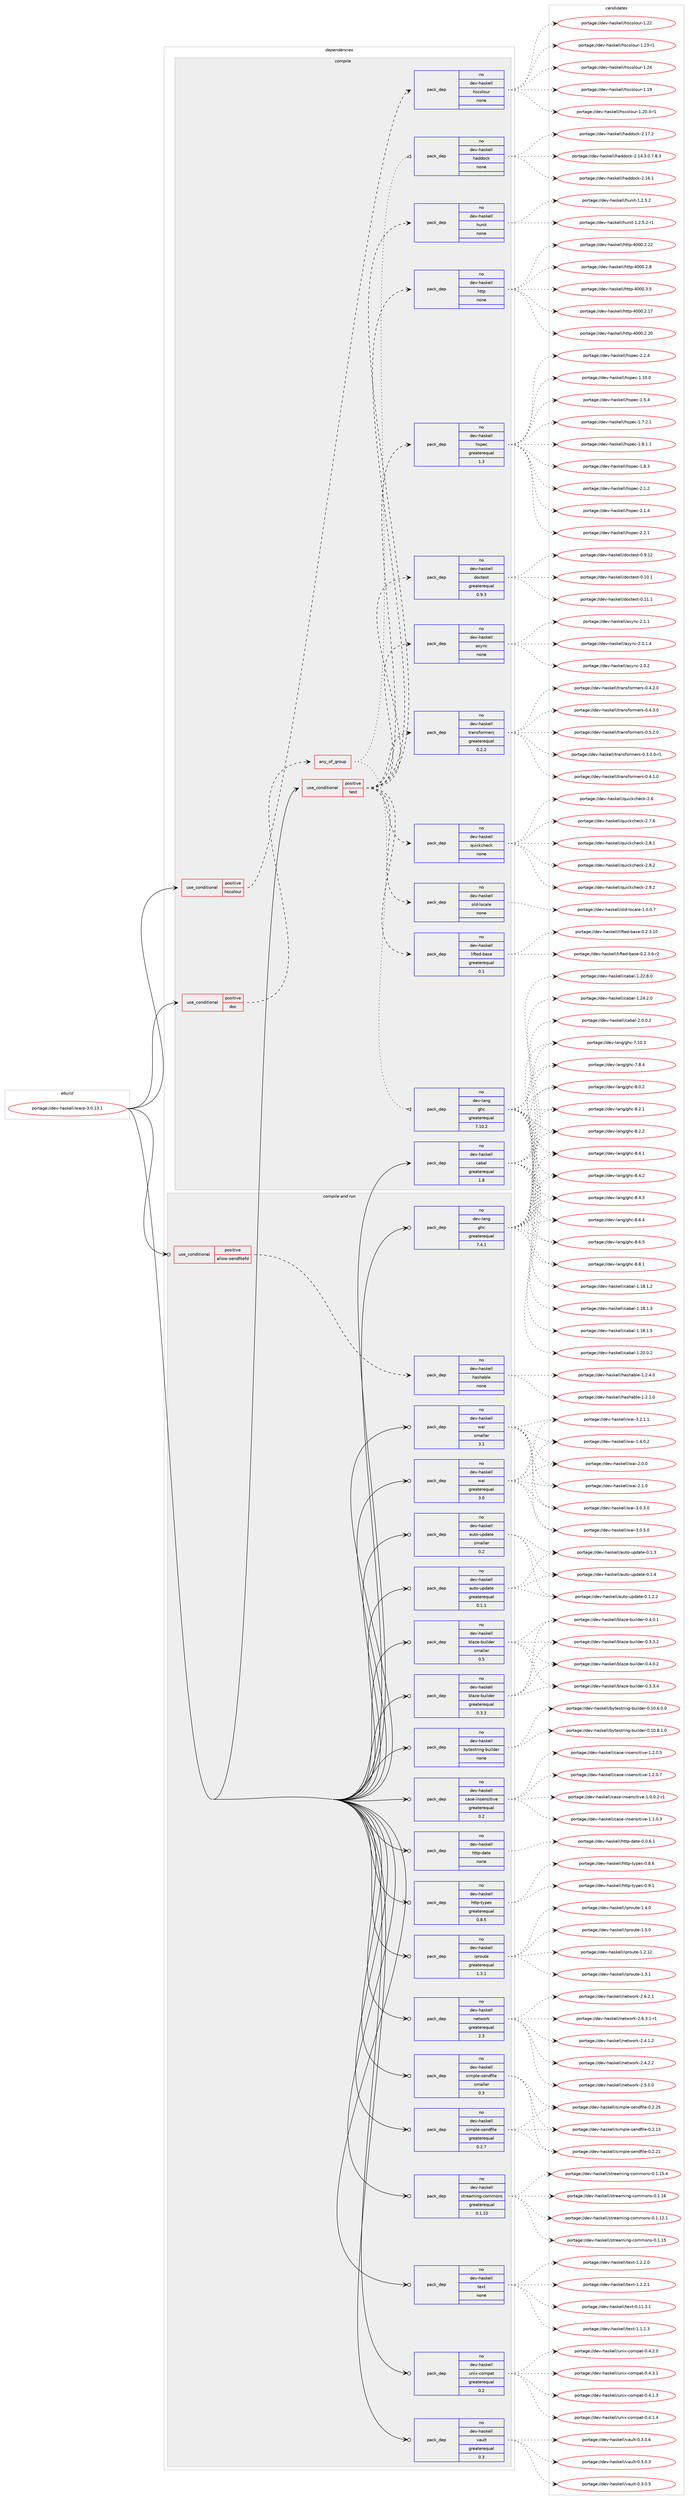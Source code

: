 digraph prolog {

# *************
# Graph options
# *************

newrank=true;
concentrate=true;
compound=true;
graph [rankdir=LR,fontname=Helvetica,fontsize=10,ranksep=1.5];#, ranksep=2.5, nodesep=0.2];
edge  [arrowhead=vee];
node  [fontname=Helvetica,fontsize=10];

# **********
# The ebuild
# **********

subgraph cluster_leftcol {
color=gray;
rank=same;
label=<<i>ebuild</i>>;
id [label="portage://dev-haskell/warp-3.0.13.1", color=red, width=4, href="../dev-haskell/warp-3.0.13.1.svg"];
}

# ****************
# The dependencies
# ****************

subgraph cluster_midcol {
color=gray;
label=<<i>dependencies</i>>;
subgraph cluster_compile {
fillcolor="#eeeeee";
style=filled;
label=<<i>compile</i>>;
subgraph cond17605 {
dependency83020 [label=<<TABLE BORDER="0" CELLBORDER="1" CELLSPACING="0" CELLPADDING="4"><TR><TD ROWSPAN="3" CELLPADDING="10">use_conditional</TD></TR><TR><TD>positive</TD></TR><TR><TD>doc</TD></TR></TABLE>>, shape=none, color=red];
subgraph any2551 {
dependency83021 [label=<<TABLE BORDER="0" CELLBORDER="1" CELLSPACING="0" CELLPADDING="4"><TR><TD CELLPADDING="10">any_of_group</TD></TR></TABLE>>, shape=none, color=red];subgraph pack62805 {
dependency83022 [label=<<TABLE BORDER="0" CELLBORDER="1" CELLSPACING="0" CELLPADDING="4" WIDTH="220"><TR><TD ROWSPAN="6" CELLPADDING="30">pack_dep</TD></TR><TR><TD WIDTH="110">no</TD></TR><TR><TD>dev-haskell</TD></TR><TR><TD>haddock</TD></TR><TR><TD>none</TD></TR><TR><TD></TD></TR></TABLE>>, shape=none, color=blue];
}
dependency83021:e -> dependency83022:w [weight=20,style="dotted",arrowhead="oinv"];
subgraph pack62806 {
dependency83023 [label=<<TABLE BORDER="0" CELLBORDER="1" CELLSPACING="0" CELLPADDING="4" WIDTH="220"><TR><TD ROWSPAN="6" CELLPADDING="30">pack_dep</TD></TR><TR><TD WIDTH="110">no</TD></TR><TR><TD>dev-lang</TD></TR><TR><TD>ghc</TD></TR><TR><TD>greaterequal</TD></TR><TR><TD>7.10.2</TD></TR></TABLE>>, shape=none, color=blue];
}
dependency83021:e -> dependency83023:w [weight=20,style="dotted",arrowhead="oinv"];
}
dependency83020:e -> dependency83021:w [weight=20,style="dashed",arrowhead="vee"];
}
id:e -> dependency83020:w [weight=20,style="solid",arrowhead="vee"];
subgraph cond17606 {
dependency83024 [label=<<TABLE BORDER="0" CELLBORDER="1" CELLSPACING="0" CELLPADDING="4"><TR><TD ROWSPAN="3" CELLPADDING="10">use_conditional</TD></TR><TR><TD>positive</TD></TR><TR><TD>hscolour</TD></TR></TABLE>>, shape=none, color=red];
subgraph pack62807 {
dependency83025 [label=<<TABLE BORDER="0" CELLBORDER="1" CELLSPACING="0" CELLPADDING="4" WIDTH="220"><TR><TD ROWSPAN="6" CELLPADDING="30">pack_dep</TD></TR><TR><TD WIDTH="110">no</TD></TR><TR><TD>dev-haskell</TD></TR><TR><TD>hscolour</TD></TR><TR><TD>none</TD></TR><TR><TD></TD></TR></TABLE>>, shape=none, color=blue];
}
dependency83024:e -> dependency83025:w [weight=20,style="dashed",arrowhead="vee"];
}
id:e -> dependency83024:w [weight=20,style="solid",arrowhead="vee"];
subgraph cond17607 {
dependency83026 [label=<<TABLE BORDER="0" CELLBORDER="1" CELLSPACING="0" CELLPADDING="4"><TR><TD ROWSPAN="3" CELLPADDING="10">use_conditional</TD></TR><TR><TD>positive</TD></TR><TR><TD>test</TD></TR></TABLE>>, shape=none, color=red];
subgraph pack62808 {
dependency83027 [label=<<TABLE BORDER="0" CELLBORDER="1" CELLSPACING="0" CELLPADDING="4" WIDTH="220"><TR><TD ROWSPAN="6" CELLPADDING="30">pack_dep</TD></TR><TR><TD WIDTH="110">no</TD></TR><TR><TD>dev-haskell</TD></TR><TR><TD>async</TD></TR><TR><TD>none</TD></TR><TR><TD></TD></TR></TABLE>>, shape=none, color=blue];
}
dependency83026:e -> dependency83027:w [weight=20,style="dashed",arrowhead="vee"];
subgraph pack62809 {
dependency83028 [label=<<TABLE BORDER="0" CELLBORDER="1" CELLSPACING="0" CELLPADDING="4" WIDTH="220"><TR><TD ROWSPAN="6" CELLPADDING="30">pack_dep</TD></TR><TR><TD WIDTH="110">no</TD></TR><TR><TD>dev-haskell</TD></TR><TR><TD>doctest</TD></TR><TR><TD>greaterequal</TD></TR><TR><TD>0.9.3</TD></TR></TABLE>>, shape=none, color=blue];
}
dependency83026:e -> dependency83028:w [weight=20,style="dashed",arrowhead="vee"];
subgraph pack62810 {
dependency83029 [label=<<TABLE BORDER="0" CELLBORDER="1" CELLSPACING="0" CELLPADDING="4" WIDTH="220"><TR><TD ROWSPAN="6" CELLPADDING="30">pack_dep</TD></TR><TR><TD WIDTH="110">no</TD></TR><TR><TD>dev-haskell</TD></TR><TR><TD>hspec</TD></TR><TR><TD>greaterequal</TD></TR><TR><TD>1.3</TD></TR></TABLE>>, shape=none, color=blue];
}
dependency83026:e -> dependency83029:w [weight=20,style="dashed",arrowhead="vee"];
subgraph pack62811 {
dependency83030 [label=<<TABLE BORDER="0" CELLBORDER="1" CELLSPACING="0" CELLPADDING="4" WIDTH="220"><TR><TD ROWSPAN="6" CELLPADDING="30">pack_dep</TD></TR><TR><TD WIDTH="110">no</TD></TR><TR><TD>dev-haskell</TD></TR><TR><TD>http</TD></TR><TR><TD>none</TD></TR><TR><TD></TD></TR></TABLE>>, shape=none, color=blue];
}
dependency83026:e -> dependency83030:w [weight=20,style="dashed",arrowhead="vee"];
subgraph pack62812 {
dependency83031 [label=<<TABLE BORDER="0" CELLBORDER="1" CELLSPACING="0" CELLPADDING="4" WIDTH="220"><TR><TD ROWSPAN="6" CELLPADDING="30">pack_dep</TD></TR><TR><TD WIDTH="110">no</TD></TR><TR><TD>dev-haskell</TD></TR><TR><TD>hunit</TD></TR><TR><TD>none</TD></TR><TR><TD></TD></TR></TABLE>>, shape=none, color=blue];
}
dependency83026:e -> dependency83031:w [weight=20,style="dashed",arrowhead="vee"];
subgraph pack62813 {
dependency83032 [label=<<TABLE BORDER="0" CELLBORDER="1" CELLSPACING="0" CELLPADDING="4" WIDTH="220"><TR><TD ROWSPAN="6" CELLPADDING="30">pack_dep</TD></TR><TR><TD WIDTH="110">no</TD></TR><TR><TD>dev-haskell</TD></TR><TR><TD>lifted-base</TD></TR><TR><TD>greaterequal</TD></TR><TR><TD>0.1</TD></TR></TABLE>>, shape=none, color=blue];
}
dependency83026:e -> dependency83032:w [weight=20,style="dashed",arrowhead="vee"];
subgraph pack62814 {
dependency83033 [label=<<TABLE BORDER="0" CELLBORDER="1" CELLSPACING="0" CELLPADDING="4" WIDTH="220"><TR><TD ROWSPAN="6" CELLPADDING="30">pack_dep</TD></TR><TR><TD WIDTH="110">no</TD></TR><TR><TD>dev-haskell</TD></TR><TR><TD>old-locale</TD></TR><TR><TD>none</TD></TR><TR><TD></TD></TR></TABLE>>, shape=none, color=blue];
}
dependency83026:e -> dependency83033:w [weight=20,style="dashed",arrowhead="vee"];
subgraph pack62815 {
dependency83034 [label=<<TABLE BORDER="0" CELLBORDER="1" CELLSPACING="0" CELLPADDING="4" WIDTH="220"><TR><TD ROWSPAN="6" CELLPADDING="30">pack_dep</TD></TR><TR><TD WIDTH="110">no</TD></TR><TR><TD>dev-haskell</TD></TR><TR><TD>quickcheck</TD></TR><TR><TD>none</TD></TR><TR><TD></TD></TR></TABLE>>, shape=none, color=blue];
}
dependency83026:e -> dependency83034:w [weight=20,style="dashed",arrowhead="vee"];
subgraph pack62816 {
dependency83035 [label=<<TABLE BORDER="0" CELLBORDER="1" CELLSPACING="0" CELLPADDING="4" WIDTH="220"><TR><TD ROWSPAN="6" CELLPADDING="30">pack_dep</TD></TR><TR><TD WIDTH="110">no</TD></TR><TR><TD>dev-haskell</TD></TR><TR><TD>transformers</TD></TR><TR><TD>greaterequal</TD></TR><TR><TD>0.2.2</TD></TR></TABLE>>, shape=none, color=blue];
}
dependency83026:e -> dependency83035:w [weight=20,style="dashed",arrowhead="vee"];
}
id:e -> dependency83026:w [weight=20,style="solid",arrowhead="vee"];
subgraph pack62817 {
dependency83036 [label=<<TABLE BORDER="0" CELLBORDER="1" CELLSPACING="0" CELLPADDING="4" WIDTH="220"><TR><TD ROWSPAN="6" CELLPADDING="30">pack_dep</TD></TR><TR><TD WIDTH="110">no</TD></TR><TR><TD>dev-haskell</TD></TR><TR><TD>cabal</TD></TR><TR><TD>greaterequal</TD></TR><TR><TD>1.8</TD></TR></TABLE>>, shape=none, color=blue];
}
id:e -> dependency83036:w [weight=20,style="solid",arrowhead="vee"];
}
subgraph cluster_compileandrun {
fillcolor="#eeeeee";
style=filled;
label=<<i>compile and run</i>>;
subgraph cond17608 {
dependency83037 [label=<<TABLE BORDER="0" CELLBORDER="1" CELLSPACING="0" CELLPADDING="4"><TR><TD ROWSPAN="3" CELLPADDING="10">use_conditional</TD></TR><TR><TD>positive</TD></TR><TR><TD>allow-sendfilefd</TD></TR></TABLE>>, shape=none, color=red];
subgraph pack62818 {
dependency83038 [label=<<TABLE BORDER="0" CELLBORDER="1" CELLSPACING="0" CELLPADDING="4" WIDTH="220"><TR><TD ROWSPAN="6" CELLPADDING="30">pack_dep</TD></TR><TR><TD WIDTH="110">no</TD></TR><TR><TD>dev-haskell</TD></TR><TR><TD>hashable</TD></TR><TR><TD>none</TD></TR><TR><TD></TD></TR></TABLE>>, shape=none, color=blue];
}
dependency83037:e -> dependency83038:w [weight=20,style="dashed",arrowhead="vee"];
}
id:e -> dependency83037:w [weight=20,style="solid",arrowhead="odotvee"];
subgraph pack62819 {
dependency83039 [label=<<TABLE BORDER="0" CELLBORDER="1" CELLSPACING="0" CELLPADDING="4" WIDTH="220"><TR><TD ROWSPAN="6" CELLPADDING="30">pack_dep</TD></TR><TR><TD WIDTH="110">no</TD></TR><TR><TD>dev-haskell</TD></TR><TR><TD>auto-update</TD></TR><TR><TD>greaterequal</TD></TR><TR><TD>0.1.1</TD></TR></TABLE>>, shape=none, color=blue];
}
id:e -> dependency83039:w [weight=20,style="solid",arrowhead="odotvee"];
subgraph pack62820 {
dependency83040 [label=<<TABLE BORDER="0" CELLBORDER="1" CELLSPACING="0" CELLPADDING="4" WIDTH="220"><TR><TD ROWSPAN="6" CELLPADDING="30">pack_dep</TD></TR><TR><TD WIDTH="110">no</TD></TR><TR><TD>dev-haskell</TD></TR><TR><TD>auto-update</TD></TR><TR><TD>smaller</TD></TR><TR><TD>0.2</TD></TR></TABLE>>, shape=none, color=blue];
}
id:e -> dependency83040:w [weight=20,style="solid",arrowhead="odotvee"];
subgraph pack62821 {
dependency83041 [label=<<TABLE BORDER="0" CELLBORDER="1" CELLSPACING="0" CELLPADDING="4" WIDTH="220"><TR><TD ROWSPAN="6" CELLPADDING="30">pack_dep</TD></TR><TR><TD WIDTH="110">no</TD></TR><TR><TD>dev-haskell</TD></TR><TR><TD>blaze-builder</TD></TR><TR><TD>greaterequal</TD></TR><TR><TD>0.3.3</TD></TR></TABLE>>, shape=none, color=blue];
}
id:e -> dependency83041:w [weight=20,style="solid",arrowhead="odotvee"];
subgraph pack62822 {
dependency83042 [label=<<TABLE BORDER="0" CELLBORDER="1" CELLSPACING="0" CELLPADDING="4" WIDTH="220"><TR><TD ROWSPAN="6" CELLPADDING="30">pack_dep</TD></TR><TR><TD WIDTH="110">no</TD></TR><TR><TD>dev-haskell</TD></TR><TR><TD>blaze-builder</TD></TR><TR><TD>smaller</TD></TR><TR><TD>0.5</TD></TR></TABLE>>, shape=none, color=blue];
}
id:e -> dependency83042:w [weight=20,style="solid",arrowhead="odotvee"];
subgraph pack62823 {
dependency83043 [label=<<TABLE BORDER="0" CELLBORDER="1" CELLSPACING="0" CELLPADDING="4" WIDTH="220"><TR><TD ROWSPAN="6" CELLPADDING="30">pack_dep</TD></TR><TR><TD WIDTH="110">no</TD></TR><TR><TD>dev-haskell</TD></TR><TR><TD>bytestring-builder</TD></TR><TR><TD>none</TD></TR><TR><TD></TD></TR></TABLE>>, shape=none, color=blue];
}
id:e -> dependency83043:w [weight=20,style="solid",arrowhead="odotvee"];
subgraph pack62824 {
dependency83044 [label=<<TABLE BORDER="0" CELLBORDER="1" CELLSPACING="0" CELLPADDING="4" WIDTH="220"><TR><TD ROWSPAN="6" CELLPADDING="30">pack_dep</TD></TR><TR><TD WIDTH="110">no</TD></TR><TR><TD>dev-haskell</TD></TR><TR><TD>case-insensitive</TD></TR><TR><TD>greaterequal</TD></TR><TR><TD>0.2</TD></TR></TABLE>>, shape=none, color=blue];
}
id:e -> dependency83044:w [weight=20,style="solid",arrowhead="odotvee"];
subgraph pack62825 {
dependency83045 [label=<<TABLE BORDER="0" CELLBORDER="1" CELLSPACING="0" CELLPADDING="4" WIDTH="220"><TR><TD ROWSPAN="6" CELLPADDING="30">pack_dep</TD></TR><TR><TD WIDTH="110">no</TD></TR><TR><TD>dev-haskell</TD></TR><TR><TD>http-date</TD></TR><TR><TD>none</TD></TR><TR><TD></TD></TR></TABLE>>, shape=none, color=blue];
}
id:e -> dependency83045:w [weight=20,style="solid",arrowhead="odotvee"];
subgraph pack62826 {
dependency83046 [label=<<TABLE BORDER="0" CELLBORDER="1" CELLSPACING="0" CELLPADDING="4" WIDTH="220"><TR><TD ROWSPAN="6" CELLPADDING="30">pack_dep</TD></TR><TR><TD WIDTH="110">no</TD></TR><TR><TD>dev-haskell</TD></TR><TR><TD>http-types</TD></TR><TR><TD>greaterequal</TD></TR><TR><TD>0.8.5</TD></TR></TABLE>>, shape=none, color=blue];
}
id:e -> dependency83046:w [weight=20,style="solid",arrowhead="odotvee"];
subgraph pack62827 {
dependency83047 [label=<<TABLE BORDER="0" CELLBORDER="1" CELLSPACING="0" CELLPADDING="4" WIDTH="220"><TR><TD ROWSPAN="6" CELLPADDING="30">pack_dep</TD></TR><TR><TD WIDTH="110">no</TD></TR><TR><TD>dev-haskell</TD></TR><TR><TD>iproute</TD></TR><TR><TD>greaterequal</TD></TR><TR><TD>1.3.1</TD></TR></TABLE>>, shape=none, color=blue];
}
id:e -> dependency83047:w [weight=20,style="solid",arrowhead="odotvee"];
subgraph pack62828 {
dependency83048 [label=<<TABLE BORDER="0" CELLBORDER="1" CELLSPACING="0" CELLPADDING="4" WIDTH="220"><TR><TD ROWSPAN="6" CELLPADDING="30">pack_dep</TD></TR><TR><TD WIDTH="110">no</TD></TR><TR><TD>dev-haskell</TD></TR><TR><TD>network</TD></TR><TR><TD>greaterequal</TD></TR><TR><TD>2.3</TD></TR></TABLE>>, shape=none, color=blue];
}
id:e -> dependency83048:w [weight=20,style="solid",arrowhead="odotvee"];
subgraph pack62829 {
dependency83049 [label=<<TABLE BORDER="0" CELLBORDER="1" CELLSPACING="0" CELLPADDING="4" WIDTH="220"><TR><TD ROWSPAN="6" CELLPADDING="30">pack_dep</TD></TR><TR><TD WIDTH="110">no</TD></TR><TR><TD>dev-haskell</TD></TR><TR><TD>simple-sendfile</TD></TR><TR><TD>greaterequal</TD></TR><TR><TD>0.2.7</TD></TR></TABLE>>, shape=none, color=blue];
}
id:e -> dependency83049:w [weight=20,style="solid",arrowhead="odotvee"];
subgraph pack62830 {
dependency83050 [label=<<TABLE BORDER="0" CELLBORDER="1" CELLSPACING="0" CELLPADDING="4" WIDTH="220"><TR><TD ROWSPAN="6" CELLPADDING="30">pack_dep</TD></TR><TR><TD WIDTH="110">no</TD></TR><TR><TD>dev-haskell</TD></TR><TR><TD>simple-sendfile</TD></TR><TR><TD>smaller</TD></TR><TR><TD>0.3</TD></TR></TABLE>>, shape=none, color=blue];
}
id:e -> dependency83050:w [weight=20,style="solid",arrowhead="odotvee"];
subgraph pack62831 {
dependency83051 [label=<<TABLE BORDER="0" CELLBORDER="1" CELLSPACING="0" CELLPADDING="4" WIDTH="220"><TR><TD ROWSPAN="6" CELLPADDING="30">pack_dep</TD></TR><TR><TD WIDTH="110">no</TD></TR><TR><TD>dev-haskell</TD></TR><TR><TD>streaming-commons</TD></TR><TR><TD>greaterequal</TD></TR><TR><TD>0.1.10</TD></TR></TABLE>>, shape=none, color=blue];
}
id:e -> dependency83051:w [weight=20,style="solid",arrowhead="odotvee"];
subgraph pack62832 {
dependency83052 [label=<<TABLE BORDER="0" CELLBORDER="1" CELLSPACING="0" CELLPADDING="4" WIDTH="220"><TR><TD ROWSPAN="6" CELLPADDING="30">pack_dep</TD></TR><TR><TD WIDTH="110">no</TD></TR><TR><TD>dev-haskell</TD></TR><TR><TD>text</TD></TR><TR><TD>none</TD></TR><TR><TD></TD></TR></TABLE>>, shape=none, color=blue];
}
id:e -> dependency83052:w [weight=20,style="solid",arrowhead="odotvee"];
subgraph pack62833 {
dependency83053 [label=<<TABLE BORDER="0" CELLBORDER="1" CELLSPACING="0" CELLPADDING="4" WIDTH="220"><TR><TD ROWSPAN="6" CELLPADDING="30">pack_dep</TD></TR><TR><TD WIDTH="110">no</TD></TR><TR><TD>dev-haskell</TD></TR><TR><TD>unix-compat</TD></TR><TR><TD>greaterequal</TD></TR><TR><TD>0.2</TD></TR></TABLE>>, shape=none, color=blue];
}
id:e -> dependency83053:w [weight=20,style="solid",arrowhead="odotvee"];
subgraph pack62834 {
dependency83054 [label=<<TABLE BORDER="0" CELLBORDER="1" CELLSPACING="0" CELLPADDING="4" WIDTH="220"><TR><TD ROWSPAN="6" CELLPADDING="30">pack_dep</TD></TR><TR><TD WIDTH="110">no</TD></TR><TR><TD>dev-haskell</TD></TR><TR><TD>vault</TD></TR><TR><TD>greaterequal</TD></TR><TR><TD>0.3</TD></TR></TABLE>>, shape=none, color=blue];
}
id:e -> dependency83054:w [weight=20,style="solid",arrowhead="odotvee"];
subgraph pack62835 {
dependency83055 [label=<<TABLE BORDER="0" CELLBORDER="1" CELLSPACING="0" CELLPADDING="4" WIDTH="220"><TR><TD ROWSPAN="6" CELLPADDING="30">pack_dep</TD></TR><TR><TD WIDTH="110">no</TD></TR><TR><TD>dev-haskell</TD></TR><TR><TD>wai</TD></TR><TR><TD>greaterequal</TD></TR><TR><TD>3.0</TD></TR></TABLE>>, shape=none, color=blue];
}
id:e -> dependency83055:w [weight=20,style="solid",arrowhead="odotvee"];
subgraph pack62836 {
dependency83056 [label=<<TABLE BORDER="0" CELLBORDER="1" CELLSPACING="0" CELLPADDING="4" WIDTH="220"><TR><TD ROWSPAN="6" CELLPADDING="30">pack_dep</TD></TR><TR><TD WIDTH="110">no</TD></TR><TR><TD>dev-haskell</TD></TR><TR><TD>wai</TD></TR><TR><TD>smaller</TD></TR><TR><TD>3.1</TD></TR></TABLE>>, shape=none, color=blue];
}
id:e -> dependency83056:w [weight=20,style="solid",arrowhead="odotvee"];
subgraph pack62837 {
dependency83057 [label=<<TABLE BORDER="0" CELLBORDER="1" CELLSPACING="0" CELLPADDING="4" WIDTH="220"><TR><TD ROWSPAN="6" CELLPADDING="30">pack_dep</TD></TR><TR><TD WIDTH="110">no</TD></TR><TR><TD>dev-lang</TD></TR><TR><TD>ghc</TD></TR><TR><TD>greaterequal</TD></TR><TR><TD>7.4.1</TD></TR></TABLE>>, shape=none, color=blue];
}
id:e -> dependency83057:w [weight=20,style="solid",arrowhead="odotvee"];
}
subgraph cluster_run {
fillcolor="#eeeeee";
style=filled;
label=<<i>run</i>>;
}
}

# **************
# The candidates
# **************

subgraph cluster_choices {
rank=same;
color=gray;
label=<<i>candidates</i>>;

subgraph choice62805 {
color=black;
nodesep=1;
choiceportage1001011184510497115107101108108471049710010011199107455046495246514648465546564651 [label="portage://dev-haskell/haddock-2.14.3.0.7.8.3", color=red, width=4,href="../dev-haskell/haddock-2.14.3.0.7.8.3.svg"];
choiceportage100101118451049711510710110810847104971001001119910745504649544649 [label="portage://dev-haskell/haddock-2.16.1", color=red, width=4,href="../dev-haskell/haddock-2.16.1.svg"];
choiceportage100101118451049711510710110810847104971001001119910745504649554650 [label="portage://dev-haskell/haddock-2.17.2", color=red, width=4,href="../dev-haskell/haddock-2.17.2.svg"];
dependency83022:e -> choiceportage1001011184510497115107101108108471049710010011199107455046495246514648465546564651:w [style=dotted,weight="100"];
dependency83022:e -> choiceportage100101118451049711510710110810847104971001001119910745504649544649:w [style=dotted,weight="100"];
dependency83022:e -> choiceportage100101118451049711510710110810847104971001001119910745504649554650:w [style=dotted,weight="100"];
}
subgraph choice62806 {
color=black;
nodesep=1;
choiceportage1001011184510897110103471031049945554649484651 [label="portage://dev-lang/ghc-7.10.3", color=red, width=4,href="../dev-lang/ghc-7.10.3.svg"];
choiceportage10010111845108971101034710310499455546564652 [label="portage://dev-lang/ghc-7.8.4", color=red, width=4,href="../dev-lang/ghc-7.8.4.svg"];
choiceportage10010111845108971101034710310499455646484650 [label="portage://dev-lang/ghc-8.0.2", color=red, width=4,href="../dev-lang/ghc-8.0.2.svg"];
choiceportage10010111845108971101034710310499455646504649 [label="portage://dev-lang/ghc-8.2.1", color=red, width=4,href="../dev-lang/ghc-8.2.1.svg"];
choiceportage10010111845108971101034710310499455646504650 [label="portage://dev-lang/ghc-8.2.2", color=red, width=4,href="../dev-lang/ghc-8.2.2.svg"];
choiceportage10010111845108971101034710310499455646524649 [label="portage://dev-lang/ghc-8.4.1", color=red, width=4,href="../dev-lang/ghc-8.4.1.svg"];
choiceportage10010111845108971101034710310499455646524650 [label="portage://dev-lang/ghc-8.4.2", color=red, width=4,href="../dev-lang/ghc-8.4.2.svg"];
choiceportage10010111845108971101034710310499455646524651 [label="portage://dev-lang/ghc-8.4.3", color=red, width=4,href="../dev-lang/ghc-8.4.3.svg"];
choiceportage10010111845108971101034710310499455646544652 [label="portage://dev-lang/ghc-8.6.4", color=red, width=4,href="../dev-lang/ghc-8.6.4.svg"];
choiceportage10010111845108971101034710310499455646544653 [label="portage://dev-lang/ghc-8.6.5", color=red, width=4,href="../dev-lang/ghc-8.6.5.svg"];
choiceportage10010111845108971101034710310499455646564649 [label="portage://dev-lang/ghc-8.8.1", color=red, width=4,href="../dev-lang/ghc-8.8.1.svg"];
dependency83023:e -> choiceportage1001011184510897110103471031049945554649484651:w [style=dotted,weight="100"];
dependency83023:e -> choiceportage10010111845108971101034710310499455546564652:w [style=dotted,weight="100"];
dependency83023:e -> choiceportage10010111845108971101034710310499455646484650:w [style=dotted,weight="100"];
dependency83023:e -> choiceportage10010111845108971101034710310499455646504649:w [style=dotted,weight="100"];
dependency83023:e -> choiceportage10010111845108971101034710310499455646504650:w [style=dotted,weight="100"];
dependency83023:e -> choiceportage10010111845108971101034710310499455646524649:w [style=dotted,weight="100"];
dependency83023:e -> choiceportage10010111845108971101034710310499455646524650:w [style=dotted,weight="100"];
dependency83023:e -> choiceportage10010111845108971101034710310499455646524651:w [style=dotted,weight="100"];
dependency83023:e -> choiceportage10010111845108971101034710310499455646544652:w [style=dotted,weight="100"];
dependency83023:e -> choiceportage10010111845108971101034710310499455646544653:w [style=dotted,weight="100"];
dependency83023:e -> choiceportage10010111845108971101034710310499455646564649:w [style=dotted,weight="100"];
}
subgraph choice62807 {
color=black;
nodesep=1;
choiceportage100101118451049711510710110810847104115991111081111171144549464957 [label="portage://dev-haskell/hscolour-1.19", color=red, width=4,href="../dev-haskell/hscolour-1.19.svg"];
choiceportage10010111845104971151071011081084710411599111108111117114454946504846514511449 [label="portage://dev-haskell/hscolour-1.20.3-r1", color=red, width=4,href="../dev-haskell/hscolour-1.20.3-r1.svg"];
choiceportage100101118451049711510710110810847104115991111081111171144549465050 [label="portage://dev-haskell/hscolour-1.22", color=red, width=4,href="../dev-haskell/hscolour-1.22.svg"];
choiceportage1001011184510497115107101108108471041159911110811111711445494650514511449 [label="portage://dev-haskell/hscolour-1.23-r1", color=red, width=4,href="../dev-haskell/hscolour-1.23-r1.svg"];
choiceportage100101118451049711510710110810847104115991111081111171144549465052 [label="portage://dev-haskell/hscolour-1.24", color=red, width=4,href="../dev-haskell/hscolour-1.24.svg"];
dependency83025:e -> choiceportage100101118451049711510710110810847104115991111081111171144549464957:w [style=dotted,weight="100"];
dependency83025:e -> choiceportage10010111845104971151071011081084710411599111108111117114454946504846514511449:w [style=dotted,weight="100"];
dependency83025:e -> choiceportage100101118451049711510710110810847104115991111081111171144549465050:w [style=dotted,weight="100"];
dependency83025:e -> choiceportage1001011184510497115107101108108471041159911110811111711445494650514511449:w [style=dotted,weight="100"];
dependency83025:e -> choiceportage100101118451049711510710110810847104115991111081111171144549465052:w [style=dotted,weight="100"];
}
subgraph choice62808 {
color=black;
nodesep=1;
choiceportage10010111845104971151071011081084797115121110994550464846494652 [label="portage://dev-haskell/async-2.0.1.4", color=red, width=4,href="../dev-haskell/async-2.0.1.4.svg"];
choiceportage1001011184510497115107101108108479711512111099455046484650 [label="portage://dev-haskell/async-2.0.2", color=red, width=4,href="../dev-haskell/async-2.0.2.svg"];
choiceportage1001011184510497115107101108108479711512111099455046494649 [label="portage://dev-haskell/async-2.1.1", color=red, width=4,href="../dev-haskell/async-2.1.1.svg"];
dependency83027:e -> choiceportage10010111845104971151071011081084797115121110994550464846494652:w [style=dotted,weight="100"];
dependency83027:e -> choiceportage1001011184510497115107101108108479711512111099455046484650:w [style=dotted,weight="100"];
dependency83027:e -> choiceportage1001011184510497115107101108108479711512111099455046494649:w [style=dotted,weight="100"];
}
subgraph choice62809 {
color=black;
nodesep=1;
choiceportage1001011184510497115107101108108471001119911610111511645484649484649 [label="portage://dev-haskell/doctest-0.10.1", color=red, width=4,href="../dev-haskell/doctest-0.10.1.svg"];
choiceportage1001011184510497115107101108108471001119911610111511645484649494649 [label="portage://dev-haskell/doctest-0.11.1", color=red, width=4,href="../dev-haskell/doctest-0.11.1.svg"];
choiceportage1001011184510497115107101108108471001119911610111511645484657464950 [label="portage://dev-haskell/doctest-0.9.12", color=red, width=4,href="../dev-haskell/doctest-0.9.12.svg"];
dependency83028:e -> choiceportage1001011184510497115107101108108471001119911610111511645484649484649:w [style=dotted,weight="100"];
dependency83028:e -> choiceportage1001011184510497115107101108108471001119911610111511645484649494649:w [style=dotted,weight="100"];
dependency83028:e -> choiceportage1001011184510497115107101108108471001119911610111511645484657464950:w [style=dotted,weight="100"];
}
subgraph choice62810 {
color=black;
nodesep=1;
choiceportage1001011184510497115107101108108471041151121019945494649484648 [label="portage://dev-haskell/hspec-1.10.0", color=red, width=4,href="../dev-haskell/hspec-1.10.0.svg"];
choiceportage10010111845104971151071011081084710411511210199454946534652 [label="portage://dev-haskell/hspec-1.5.4", color=red, width=4,href="../dev-haskell/hspec-1.5.4.svg"];
choiceportage100101118451049711510710110810847104115112101994549465546504649 [label="portage://dev-haskell/hspec-1.7.2.1", color=red, width=4,href="../dev-haskell/hspec-1.7.2.1.svg"];
choiceportage100101118451049711510710110810847104115112101994549465646494649 [label="portage://dev-haskell/hspec-1.8.1.1", color=red, width=4,href="../dev-haskell/hspec-1.8.1.1.svg"];
choiceportage10010111845104971151071011081084710411511210199454946564651 [label="portage://dev-haskell/hspec-1.8.3", color=red, width=4,href="../dev-haskell/hspec-1.8.3.svg"];
choiceportage10010111845104971151071011081084710411511210199455046494650 [label="portage://dev-haskell/hspec-2.1.2", color=red, width=4,href="../dev-haskell/hspec-2.1.2.svg"];
choiceportage10010111845104971151071011081084710411511210199455046494652 [label="portage://dev-haskell/hspec-2.1.4", color=red, width=4,href="../dev-haskell/hspec-2.1.4.svg"];
choiceportage10010111845104971151071011081084710411511210199455046504649 [label="portage://dev-haskell/hspec-2.2.1", color=red, width=4,href="../dev-haskell/hspec-2.2.1.svg"];
choiceportage10010111845104971151071011081084710411511210199455046504652 [label="portage://dev-haskell/hspec-2.2.4", color=red, width=4,href="../dev-haskell/hspec-2.2.4.svg"];
dependency83029:e -> choiceportage1001011184510497115107101108108471041151121019945494649484648:w [style=dotted,weight="100"];
dependency83029:e -> choiceportage10010111845104971151071011081084710411511210199454946534652:w [style=dotted,weight="100"];
dependency83029:e -> choiceportage100101118451049711510710110810847104115112101994549465546504649:w [style=dotted,weight="100"];
dependency83029:e -> choiceportage100101118451049711510710110810847104115112101994549465646494649:w [style=dotted,weight="100"];
dependency83029:e -> choiceportage10010111845104971151071011081084710411511210199454946564651:w [style=dotted,weight="100"];
dependency83029:e -> choiceportage10010111845104971151071011081084710411511210199455046494650:w [style=dotted,weight="100"];
dependency83029:e -> choiceportage10010111845104971151071011081084710411511210199455046494652:w [style=dotted,weight="100"];
dependency83029:e -> choiceportage10010111845104971151071011081084710411511210199455046504649:w [style=dotted,weight="100"];
dependency83029:e -> choiceportage10010111845104971151071011081084710411511210199455046504652:w [style=dotted,weight="100"];
}
subgraph choice62811 {
color=black;
nodesep=1;
choiceportage10010111845104971151071011081084710411611611245524848484650464955 [label="portage://dev-haskell/http-4000.2.17", color=red, width=4,href="../dev-haskell/http-4000.2.17.svg"];
choiceportage10010111845104971151071011081084710411611611245524848484650465048 [label="portage://dev-haskell/http-4000.2.20", color=red, width=4,href="../dev-haskell/http-4000.2.20.svg"];
choiceportage10010111845104971151071011081084710411611611245524848484650465050 [label="portage://dev-haskell/http-4000.2.22", color=red, width=4,href="../dev-haskell/http-4000.2.22.svg"];
choiceportage100101118451049711510710110810847104116116112455248484846504656 [label="portage://dev-haskell/http-4000.2.8", color=red, width=4,href="../dev-haskell/http-4000.2.8.svg"];
choiceportage100101118451049711510710110810847104116116112455248484846514653 [label="portage://dev-haskell/http-4000.3.5", color=red, width=4,href="../dev-haskell/http-4000.3.5.svg"];
dependency83030:e -> choiceportage10010111845104971151071011081084710411611611245524848484650464955:w [style=dotted,weight="100"];
dependency83030:e -> choiceportage10010111845104971151071011081084710411611611245524848484650465048:w [style=dotted,weight="100"];
dependency83030:e -> choiceportage10010111845104971151071011081084710411611611245524848484650465050:w [style=dotted,weight="100"];
dependency83030:e -> choiceportage100101118451049711510710110810847104116116112455248484846504656:w [style=dotted,weight="100"];
dependency83030:e -> choiceportage100101118451049711510710110810847104116116112455248484846514653:w [style=dotted,weight="100"];
}
subgraph choice62812 {
color=black;
nodesep=1;
choiceportage1001011184510497115107101108108471041171101051164549465046534650 [label="portage://dev-haskell/hunit-1.2.5.2", color=red, width=4,href="../dev-haskell/hunit-1.2.5.2.svg"];
choiceportage10010111845104971151071011081084710411711010511645494650465346504511449 [label="portage://dev-haskell/hunit-1.2.5.2-r1", color=red, width=4,href="../dev-haskell/hunit-1.2.5.2-r1.svg"];
dependency83031:e -> choiceportage1001011184510497115107101108108471041171101051164549465046534650:w [style=dotted,weight="100"];
dependency83031:e -> choiceportage10010111845104971151071011081084710411711010511645494650465346504511449:w [style=dotted,weight="100"];
}
subgraph choice62813 {
color=black;
nodesep=1;
choiceportage100101118451049711510710110810847108105102116101100459897115101454846504651464948 [label="portage://dev-haskell/lifted-base-0.2.3.10", color=red, width=4,href="../dev-haskell/lifted-base-0.2.3.10.svg"];
choiceportage10010111845104971151071011081084710810510211610110045989711510145484650465146544511450 [label="portage://dev-haskell/lifted-base-0.2.3.6-r2", color=red, width=4,href="../dev-haskell/lifted-base-0.2.3.6-r2.svg"];
dependency83032:e -> choiceportage100101118451049711510710110810847108105102116101100459897115101454846504651464948:w [style=dotted,weight="100"];
dependency83032:e -> choiceportage10010111845104971151071011081084710810510211610110045989711510145484650465146544511450:w [style=dotted,weight="100"];
}
subgraph choice62814 {
color=black;
nodesep=1;
choiceportage1001011184510497115107101108108471111081004510811199971081014549464846484655 [label="portage://dev-haskell/old-locale-1.0.0.7", color=red, width=4,href="../dev-haskell/old-locale-1.0.0.7.svg"];
dependency83033:e -> choiceportage1001011184510497115107101108108471111081004510811199971081014549464846484655:w [style=dotted,weight="100"];
}
subgraph choice62815 {
color=black;
nodesep=1;
choiceportage10010111845104971151071011081084711311710599107991041019910745504654 [label="portage://dev-haskell/quickcheck-2.6", color=red, width=4,href="../dev-haskell/quickcheck-2.6.svg"];
choiceportage100101118451049711510710110810847113117105991079910410199107455046554654 [label="portage://dev-haskell/quickcheck-2.7.6", color=red, width=4,href="../dev-haskell/quickcheck-2.7.6.svg"];
choiceportage100101118451049711510710110810847113117105991079910410199107455046564649 [label="portage://dev-haskell/quickcheck-2.8.1", color=red, width=4,href="../dev-haskell/quickcheck-2.8.1.svg"];
choiceportage100101118451049711510710110810847113117105991079910410199107455046564650 [label="portage://dev-haskell/quickcheck-2.8.2", color=red, width=4,href="../dev-haskell/quickcheck-2.8.2.svg"];
choiceportage100101118451049711510710110810847113117105991079910410199107455046574650 [label="portage://dev-haskell/quickcheck-2.9.2", color=red, width=4,href="../dev-haskell/quickcheck-2.9.2.svg"];
dependency83034:e -> choiceportage10010111845104971151071011081084711311710599107991041019910745504654:w [style=dotted,weight="100"];
dependency83034:e -> choiceportage100101118451049711510710110810847113117105991079910410199107455046554654:w [style=dotted,weight="100"];
dependency83034:e -> choiceportage100101118451049711510710110810847113117105991079910410199107455046564649:w [style=dotted,weight="100"];
dependency83034:e -> choiceportage100101118451049711510710110810847113117105991079910410199107455046564650:w [style=dotted,weight="100"];
dependency83034:e -> choiceportage100101118451049711510710110810847113117105991079910410199107455046574650:w [style=dotted,weight="100"];
}
subgraph choice62816 {
color=black;
nodesep=1;
choiceportage1001011184510497115107101108108471161149711011510211111410910111411545484651464846484511449 [label="portage://dev-haskell/transformers-0.3.0.0-r1", color=red, width=4,href="../dev-haskell/transformers-0.3.0.0-r1.svg"];
choiceportage100101118451049711510710110810847116114971101151021111141091011141154548465246494648 [label="portage://dev-haskell/transformers-0.4.1.0", color=red, width=4,href="../dev-haskell/transformers-0.4.1.0.svg"];
choiceportage100101118451049711510710110810847116114971101151021111141091011141154548465246504648 [label="portage://dev-haskell/transformers-0.4.2.0", color=red, width=4,href="../dev-haskell/transformers-0.4.2.0.svg"];
choiceportage100101118451049711510710110810847116114971101151021111141091011141154548465246514648 [label="portage://dev-haskell/transformers-0.4.3.0", color=red, width=4,href="../dev-haskell/transformers-0.4.3.0.svg"];
choiceportage100101118451049711510710110810847116114971101151021111141091011141154548465346504648 [label="portage://dev-haskell/transformers-0.5.2.0", color=red, width=4,href="../dev-haskell/transformers-0.5.2.0.svg"];
dependency83035:e -> choiceportage1001011184510497115107101108108471161149711011510211111410910111411545484651464846484511449:w [style=dotted,weight="100"];
dependency83035:e -> choiceportage100101118451049711510710110810847116114971101151021111141091011141154548465246494648:w [style=dotted,weight="100"];
dependency83035:e -> choiceportage100101118451049711510710110810847116114971101151021111141091011141154548465246504648:w [style=dotted,weight="100"];
dependency83035:e -> choiceportage100101118451049711510710110810847116114971101151021111141091011141154548465246514648:w [style=dotted,weight="100"];
dependency83035:e -> choiceportage100101118451049711510710110810847116114971101151021111141091011141154548465346504648:w [style=dotted,weight="100"];
}
subgraph choice62817 {
color=black;
nodesep=1;
choiceportage10010111845104971151071011081084799979897108454946495646494650 [label="portage://dev-haskell/cabal-1.18.1.2", color=red, width=4,href="../dev-haskell/cabal-1.18.1.2.svg"];
choiceportage10010111845104971151071011081084799979897108454946495646494651 [label="portage://dev-haskell/cabal-1.18.1.3", color=red, width=4,href="../dev-haskell/cabal-1.18.1.3.svg"];
choiceportage10010111845104971151071011081084799979897108454946495646494653 [label="portage://dev-haskell/cabal-1.18.1.5", color=red, width=4,href="../dev-haskell/cabal-1.18.1.5.svg"];
choiceportage10010111845104971151071011081084799979897108454946504846484650 [label="portage://dev-haskell/cabal-1.20.0.2", color=red, width=4,href="../dev-haskell/cabal-1.20.0.2.svg"];
choiceportage10010111845104971151071011081084799979897108454946505046564648 [label="portage://dev-haskell/cabal-1.22.8.0", color=red, width=4,href="../dev-haskell/cabal-1.22.8.0.svg"];
choiceportage10010111845104971151071011081084799979897108454946505246504648 [label="portage://dev-haskell/cabal-1.24.2.0", color=red, width=4,href="../dev-haskell/cabal-1.24.2.0.svg"];
choiceportage100101118451049711510710110810847999798971084550464846484650 [label="portage://dev-haskell/cabal-2.0.0.2", color=red, width=4,href="../dev-haskell/cabal-2.0.0.2.svg"];
dependency83036:e -> choiceportage10010111845104971151071011081084799979897108454946495646494650:w [style=dotted,weight="100"];
dependency83036:e -> choiceportage10010111845104971151071011081084799979897108454946495646494651:w [style=dotted,weight="100"];
dependency83036:e -> choiceportage10010111845104971151071011081084799979897108454946495646494653:w [style=dotted,weight="100"];
dependency83036:e -> choiceportage10010111845104971151071011081084799979897108454946504846484650:w [style=dotted,weight="100"];
dependency83036:e -> choiceportage10010111845104971151071011081084799979897108454946505046564648:w [style=dotted,weight="100"];
dependency83036:e -> choiceportage10010111845104971151071011081084799979897108454946505246504648:w [style=dotted,weight="100"];
dependency83036:e -> choiceportage100101118451049711510710110810847999798971084550464846484650:w [style=dotted,weight="100"];
}
subgraph choice62818 {
color=black;
nodesep=1;
choiceportage1001011184510497115107101108108471049711510497981081014549465046494648 [label="portage://dev-haskell/hashable-1.2.1.0", color=red, width=4,href="../dev-haskell/hashable-1.2.1.0.svg"];
choiceportage1001011184510497115107101108108471049711510497981081014549465046524648 [label="portage://dev-haskell/hashable-1.2.4.0", color=red, width=4,href="../dev-haskell/hashable-1.2.4.0.svg"];
dependency83038:e -> choiceportage1001011184510497115107101108108471049711510497981081014549465046494648:w [style=dotted,weight="100"];
dependency83038:e -> choiceportage1001011184510497115107101108108471049711510497981081014549465046524648:w [style=dotted,weight="100"];
}
subgraph choice62819 {
color=black;
nodesep=1;
choiceportage1001011184510497115107101108108479711711611145117112100971161014548464946504650 [label="portage://dev-haskell/auto-update-0.1.2.2", color=red, width=4,href="../dev-haskell/auto-update-0.1.2.2.svg"];
choiceportage100101118451049711510710110810847971171161114511711210097116101454846494651 [label="portage://dev-haskell/auto-update-0.1.3", color=red, width=4,href="../dev-haskell/auto-update-0.1.3.svg"];
choiceportage100101118451049711510710110810847971171161114511711210097116101454846494652 [label="portage://dev-haskell/auto-update-0.1.4", color=red, width=4,href="../dev-haskell/auto-update-0.1.4.svg"];
dependency83039:e -> choiceportage1001011184510497115107101108108479711711611145117112100971161014548464946504650:w [style=dotted,weight="100"];
dependency83039:e -> choiceportage100101118451049711510710110810847971171161114511711210097116101454846494651:w [style=dotted,weight="100"];
dependency83039:e -> choiceportage100101118451049711510710110810847971171161114511711210097116101454846494652:w [style=dotted,weight="100"];
}
subgraph choice62820 {
color=black;
nodesep=1;
choiceportage1001011184510497115107101108108479711711611145117112100971161014548464946504650 [label="portage://dev-haskell/auto-update-0.1.2.2", color=red, width=4,href="../dev-haskell/auto-update-0.1.2.2.svg"];
choiceportage100101118451049711510710110810847971171161114511711210097116101454846494651 [label="portage://dev-haskell/auto-update-0.1.3", color=red, width=4,href="../dev-haskell/auto-update-0.1.3.svg"];
choiceportage100101118451049711510710110810847971171161114511711210097116101454846494652 [label="portage://dev-haskell/auto-update-0.1.4", color=red, width=4,href="../dev-haskell/auto-update-0.1.4.svg"];
dependency83040:e -> choiceportage1001011184510497115107101108108479711711611145117112100971161014548464946504650:w [style=dotted,weight="100"];
dependency83040:e -> choiceportage100101118451049711510710110810847971171161114511711210097116101454846494651:w [style=dotted,weight="100"];
dependency83040:e -> choiceportage100101118451049711510710110810847971171161114511711210097116101454846494652:w [style=dotted,weight="100"];
}
subgraph choice62821 {
color=black;
nodesep=1;
choiceportage100101118451049711510710110810847981089712210145981171051081001011144548465146514650 [label="portage://dev-haskell/blaze-builder-0.3.3.2", color=red, width=4,href="../dev-haskell/blaze-builder-0.3.3.2.svg"];
choiceportage100101118451049711510710110810847981089712210145981171051081001011144548465146514652 [label="portage://dev-haskell/blaze-builder-0.3.3.4", color=red, width=4,href="../dev-haskell/blaze-builder-0.3.3.4.svg"];
choiceportage100101118451049711510710110810847981089712210145981171051081001011144548465246484649 [label="portage://dev-haskell/blaze-builder-0.4.0.1", color=red, width=4,href="../dev-haskell/blaze-builder-0.4.0.1.svg"];
choiceportage100101118451049711510710110810847981089712210145981171051081001011144548465246484650 [label="portage://dev-haskell/blaze-builder-0.4.0.2", color=red, width=4,href="../dev-haskell/blaze-builder-0.4.0.2.svg"];
dependency83041:e -> choiceportage100101118451049711510710110810847981089712210145981171051081001011144548465146514650:w [style=dotted,weight="100"];
dependency83041:e -> choiceportage100101118451049711510710110810847981089712210145981171051081001011144548465146514652:w [style=dotted,weight="100"];
dependency83041:e -> choiceportage100101118451049711510710110810847981089712210145981171051081001011144548465246484649:w [style=dotted,weight="100"];
dependency83041:e -> choiceportage100101118451049711510710110810847981089712210145981171051081001011144548465246484650:w [style=dotted,weight="100"];
}
subgraph choice62822 {
color=black;
nodesep=1;
choiceportage100101118451049711510710110810847981089712210145981171051081001011144548465146514650 [label="portage://dev-haskell/blaze-builder-0.3.3.2", color=red, width=4,href="../dev-haskell/blaze-builder-0.3.3.2.svg"];
choiceportage100101118451049711510710110810847981089712210145981171051081001011144548465146514652 [label="portage://dev-haskell/blaze-builder-0.3.3.4", color=red, width=4,href="../dev-haskell/blaze-builder-0.3.3.4.svg"];
choiceportage100101118451049711510710110810847981089712210145981171051081001011144548465246484649 [label="portage://dev-haskell/blaze-builder-0.4.0.1", color=red, width=4,href="../dev-haskell/blaze-builder-0.4.0.1.svg"];
choiceportage100101118451049711510710110810847981089712210145981171051081001011144548465246484650 [label="portage://dev-haskell/blaze-builder-0.4.0.2", color=red, width=4,href="../dev-haskell/blaze-builder-0.4.0.2.svg"];
dependency83042:e -> choiceportage100101118451049711510710110810847981089712210145981171051081001011144548465146514650:w [style=dotted,weight="100"];
dependency83042:e -> choiceportage100101118451049711510710110810847981089712210145981171051081001011144548465146514652:w [style=dotted,weight="100"];
dependency83042:e -> choiceportage100101118451049711510710110810847981089712210145981171051081001011144548465246484649:w [style=dotted,weight="100"];
dependency83042:e -> choiceportage100101118451049711510710110810847981089712210145981171051081001011144548465246484650:w [style=dotted,weight="100"];
}
subgraph choice62823 {
color=black;
nodesep=1;
choiceportage1001011184510497115107101108108479812111610111511611410511010345981171051081001011144548464948465446484648 [label="portage://dev-haskell/bytestring-builder-0.10.6.0.0", color=red, width=4,href="../dev-haskell/bytestring-builder-0.10.6.0.0.svg"];
choiceportage1001011184510497115107101108108479812111610111511611410511010345981171051081001011144548464948465646494648 [label="portage://dev-haskell/bytestring-builder-0.10.8.1.0", color=red, width=4,href="../dev-haskell/bytestring-builder-0.10.8.1.0.svg"];
dependency83043:e -> choiceportage1001011184510497115107101108108479812111610111511611410511010345981171051081001011144548464948465446484648:w [style=dotted,weight="100"];
dependency83043:e -> choiceportage1001011184510497115107101108108479812111610111511611410511010345981171051081001011144548464948465646494648:w [style=dotted,weight="100"];
}
subgraph choice62824 {
color=black;
nodesep=1;
choiceportage10010111845104971151071011081084799971151014510511011510111011510511610511810145494648464846504511449 [label="portage://dev-haskell/case-insensitive-1.0.0.2-r1", color=red, width=4,href="../dev-haskell/case-insensitive-1.0.0.2-r1.svg"];
choiceportage1001011184510497115107101108108479997115101451051101151011101151051161051181014549464946484651 [label="portage://dev-haskell/case-insensitive-1.1.0.3", color=red, width=4,href="../dev-haskell/case-insensitive-1.1.0.3.svg"];
choiceportage1001011184510497115107101108108479997115101451051101151011101151051161051181014549465046484653 [label="portage://dev-haskell/case-insensitive-1.2.0.5", color=red, width=4,href="../dev-haskell/case-insensitive-1.2.0.5.svg"];
choiceportage1001011184510497115107101108108479997115101451051101151011101151051161051181014549465046484655 [label="portage://dev-haskell/case-insensitive-1.2.0.7", color=red, width=4,href="../dev-haskell/case-insensitive-1.2.0.7.svg"];
dependency83044:e -> choiceportage10010111845104971151071011081084799971151014510511011510111011510511610511810145494648464846504511449:w [style=dotted,weight="100"];
dependency83044:e -> choiceportage1001011184510497115107101108108479997115101451051101151011101151051161051181014549464946484651:w [style=dotted,weight="100"];
dependency83044:e -> choiceportage1001011184510497115107101108108479997115101451051101151011101151051161051181014549465046484653:w [style=dotted,weight="100"];
dependency83044:e -> choiceportage1001011184510497115107101108108479997115101451051101151011101151051161051181014549465046484655:w [style=dotted,weight="100"];
}
subgraph choice62825 {
color=black;
nodesep=1;
choiceportage10010111845104971151071011081084710411611611245100971161014548464846544649 [label="portage://dev-haskell/http-date-0.0.6.1", color=red, width=4,href="../dev-haskell/http-date-0.0.6.1.svg"];
dependency83045:e -> choiceportage10010111845104971151071011081084710411611611245100971161014548464846544649:w [style=dotted,weight="100"];
}
subgraph choice62826 {
color=black;
nodesep=1;
choiceportage10010111845104971151071011081084710411611611245116121112101115454846564654 [label="portage://dev-haskell/http-types-0.8.6", color=red, width=4,href="../dev-haskell/http-types-0.8.6.svg"];
choiceportage10010111845104971151071011081084710411611611245116121112101115454846574649 [label="portage://dev-haskell/http-types-0.9.1", color=red, width=4,href="../dev-haskell/http-types-0.9.1.svg"];
dependency83046:e -> choiceportage10010111845104971151071011081084710411611611245116121112101115454846564654:w [style=dotted,weight="100"];
dependency83046:e -> choiceportage10010111845104971151071011081084710411611611245116121112101115454846574649:w [style=dotted,weight="100"];
}
subgraph choice62827 {
color=black;
nodesep=1;
choiceportage10010111845104971151071011081084710511211411111711610145494650464950 [label="portage://dev-haskell/iproute-1.2.12", color=red, width=4,href="../dev-haskell/iproute-1.2.12.svg"];
choiceportage100101118451049711510710110810847105112114111117116101454946514649 [label="portage://dev-haskell/iproute-1.3.1", color=red, width=4,href="../dev-haskell/iproute-1.3.1.svg"];
choiceportage100101118451049711510710110810847105112114111117116101454946524648 [label="portage://dev-haskell/iproute-1.4.0", color=red, width=4,href="../dev-haskell/iproute-1.4.0.svg"];
choiceportage100101118451049711510710110810847105112114111117116101454946534648 [label="portage://dev-haskell/iproute-1.5.0", color=red, width=4,href="../dev-haskell/iproute-1.5.0.svg"];
dependency83047:e -> choiceportage10010111845104971151071011081084710511211411111711610145494650464950:w [style=dotted,weight="100"];
dependency83047:e -> choiceportage100101118451049711510710110810847105112114111117116101454946514649:w [style=dotted,weight="100"];
dependency83047:e -> choiceportage100101118451049711510710110810847105112114111117116101454946524648:w [style=dotted,weight="100"];
dependency83047:e -> choiceportage100101118451049711510710110810847105112114111117116101454946534648:w [style=dotted,weight="100"];
}
subgraph choice62828 {
color=black;
nodesep=1;
choiceportage1001011184510497115107101108108471101011161191111141074550465246494650 [label="portage://dev-haskell/network-2.4.1.2", color=red, width=4,href="../dev-haskell/network-2.4.1.2.svg"];
choiceportage1001011184510497115107101108108471101011161191111141074550465246504650 [label="portage://dev-haskell/network-2.4.2.2", color=red, width=4,href="../dev-haskell/network-2.4.2.2.svg"];
choiceportage1001011184510497115107101108108471101011161191111141074550465346484648 [label="portage://dev-haskell/network-2.5.0.0", color=red, width=4,href="../dev-haskell/network-2.5.0.0.svg"];
choiceportage1001011184510497115107101108108471101011161191111141074550465446504649 [label="portage://dev-haskell/network-2.6.2.1", color=red, width=4,href="../dev-haskell/network-2.6.2.1.svg"];
choiceportage10010111845104971151071011081084711010111611911111410745504654465146494511449 [label="portage://dev-haskell/network-2.6.3.1-r1", color=red, width=4,href="../dev-haskell/network-2.6.3.1-r1.svg"];
dependency83048:e -> choiceportage1001011184510497115107101108108471101011161191111141074550465246494650:w [style=dotted,weight="100"];
dependency83048:e -> choiceportage1001011184510497115107101108108471101011161191111141074550465246504650:w [style=dotted,weight="100"];
dependency83048:e -> choiceportage1001011184510497115107101108108471101011161191111141074550465346484648:w [style=dotted,weight="100"];
dependency83048:e -> choiceportage1001011184510497115107101108108471101011161191111141074550465446504649:w [style=dotted,weight="100"];
dependency83048:e -> choiceportage10010111845104971151071011081084711010111611911111410745504654465146494511449:w [style=dotted,weight="100"];
}
subgraph choice62829 {
color=black;
nodesep=1;
choiceportage1001011184510497115107101108108471151051091121081014511510111010010210510810145484650464951 [label="portage://dev-haskell/simple-sendfile-0.2.13", color=red, width=4,href="../dev-haskell/simple-sendfile-0.2.13.svg"];
choiceportage1001011184510497115107101108108471151051091121081014511510111010010210510810145484650465049 [label="portage://dev-haskell/simple-sendfile-0.2.21", color=red, width=4,href="../dev-haskell/simple-sendfile-0.2.21.svg"];
choiceportage1001011184510497115107101108108471151051091121081014511510111010010210510810145484650465053 [label="portage://dev-haskell/simple-sendfile-0.2.25", color=red, width=4,href="../dev-haskell/simple-sendfile-0.2.25.svg"];
dependency83049:e -> choiceportage1001011184510497115107101108108471151051091121081014511510111010010210510810145484650464951:w [style=dotted,weight="100"];
dependency83049:e -> choiceportage1001011184510497115107101108108471151051091121081014511510111010010210510810145484650465049:w [style=dotted,weight="100"];
dependency83049:e -> choiceportage1001011184510497115107101108108471151051091121081014511510111010010210510810145484650465053:w [style=dotted,weight="100"];
}
subgraph choice62830 {
color=black;
nodesep=1;
choiceportage1001011184510497115107101108108471151051091121081014511510111010010210510810145484650464951 [label="portage://dev-haskell/simple-sendfile-0.2.13", color=red, width=4,href="../dev-haskell/simple-sendfile-0.2.13.svg"];
choiceportage1001011184510497115107101108108471151051091121081014511510111010010210510810145484650465049 [label="portage://dev-haskell/simple-sendfile-0.2.21", color=red, width=4,href="../dev-haskell/simple-sendfile-0.2.21.svg"];
choiceportage1001011184510497115107101108108471151051091121081014511510111010010210510810145484650465053 [label="portage://dev-haskell/simple-sendfile-0.2.25", color=red, width=4,href="../dev-haskell/simple-sendfile-0.2.25.svg"];
dependency83050:e -> choiceportage1001011184510497115107101108108471151051091121081014511510111010010210510810145484650464951:w [style=dotted,weight="100"];
dependency83050:e -> choiceportage1001011184510497115107101108108471151051091121081014511510111010010210510810145484650465049:w [style=dotted,weight="100"];
dependency83050:e -> choiceportage1001011184510497115107101108108471151051091121081014511510111010010210510810145484650465053:w [style=dotted,weight="100"];
}
subgraph choice62831 {
color=black;
nodesep=1;
choiceportage100101118451049711510710110810847115116114101971091051101034599111109109111110115454846494649504649 [label="portage://dev-haskell/streaming-commons-0.1.12.1", color=red, width=4,href="../dev-haskell/streaming-commons-0.1.12.1.svg"];
choiceportage10010111845104971151071011081084711511611410197109105110103459911110910911111011545484649464953 [label="portage://dev-haskell/streaming-commons-0.1.15", color=red, width=4,href="../dev-haskell/streaming-commons-0.1.15.svg"];
choiceportage100101118451049711510710110810847115116114101971091051101034599111109109111110115454846494649534652 [label="portage://dev-haskell/streaming-commons-0.1.15.4", color=red, width=4,href="../dev-haskell/streaming-commons-0.1.15.4.svg"];
choiceportage10010111845104971151071011081084711511611410197109105110103459911110910911111011545484649464954 [label="portage://dev-haskell/streaming-commons-0.1.16", color=red, width=4,href="../dev-haskell/streaming-commons-0.1.16.svg"];
dependency83051:e -> choiceportage100101118451049711510710110810847115116114101971091051101034599111109109111110115454846494649504649:w [style=dotted,weight="100"];
dependency83051:e -> choiceportage10010111845104971151071011081084711511611410197109105110103459911110910911111011545484649464953:w [style=dotted,weight="100"];
dependency83051:e -> choiceportage100101118451049711510710110810847115116114101971091051101034599111109109111110115454846494649534652:w [style=dotted,weight="100"];
dependency83051:e -> choiceportage10010111845104971151071011081084711511611410197109105110103459911110910911111011545484649464954:w [style=dotted,weight="100"];
}
subgraph choice62832 {
color=black;
nodesep=1;
choiceportage100101118451049711510710110810847116101120116454846494946514649 [label="portage://dev-haskell/text-0.11.3.1", color=red, width=4,href="../dev-haskell/text-0.11.3.1.svg"];
choiceportage1001011184510497115107101108108471161011201164549464946494651 [label="portage://dev-haskell/text-1.1.1.3", color=red, width=4,href="../dev-haskell/text-1.1.1.3.svg"];
choiceportage1001011184510497115107101108108471161011201164549465046504648 [label="portage://dev-haskell/text-1.2.2.0", color=red, width=4,href="../dev-haskell/text-1.2.2.0.svg"];
choiceportage1001011184510497115107101108108471161011201164549465046504649 [label="portage://dev-haskell/text-1.2.2.1", color=red, width=4,href="../dev-haskell/text-1.2.2.1.svg"];
dependency83052:e -> choiceportage100101118451049711510710110810847116101120116454846494946514649:w [style=dotted,weight="100"];
dependency83052:e -> choiceportage1001011184510497115107101108108471161011201164549464946494651:w [style=dotted,weight="100"];
dependency83052:e -> choiceportage1001011184510497115107101108108471161011201164549465046504648:w [style=dotted,weight="100"];
dependency83052:e -> choiceportage1001011184510497115107101108108471161011201164549465046504649:w [style=dotted,weight="100"];
}
subgraph choice62833 {
color=black;
nodesep=1;
choiceportage1001011184510497115107101108108471171101051204599111109112971164548465246494651 [label="portage://dev-haskell/unix-compat-0.4.1.3", color=red, width=4,href="../dev-haskell/unix-compat-0.4.1.3.svg"];
choiceportage1001011184510497115107101108108471171101051204599111109112971164548465246494652 [label="portage://dev-haskell/unix-compat-0.4.1.4", color=red, width=4,href="../dev-haskell/unix-compat-0.4.1.4.svg"];
choiceportage1001011184510497115107101108108471171101051204599111109112971164548465246504648 [label="portage://dev-haskell/unix-compat-0.4.2.0", color=red, width=4,href="../dev-haskell/unix-compat-0.4.2.0.svg"];
choiceportage1001011184510497115107101108108471171101051204599111109112971164548465246514649 [label="portage://dev-haskell/unix-compat-0.4.3.1", color=red, width=4,href="../dev-haskell/unix-compat-0.4.3.1.svg"];
dependency83053:e -> choiceportage1001011184510497115107101108108471171101051204599111109112971164548465246494651:w [style=dotted,weight="100"];
dependency83053:e -> choiceportage1001011184510497115107101108108471171101051204599111109112971164548465246494652:w [style=dotted,weight="100"];
dependency83053:e -> choiceportage1001011184510497115107101108108471171101051204599111109112971164548465246504648:w [style=dotted,weight="100"];
dependency83053:e -> choiceportage1001011184510497115107101108108471171101051204599111109112971164548465246514649:w [style=dotted,weight="100"];
}
subgraph choice62834 {
color=black;
nodesep=1;
choiceportage100101118451049711510710110810847118971171081164548465146484651 [label="portage://dev-haskell/vault-0.3.0.3", color=red, width=4,href="../dev-haskell/vault-0.3.0.3.svg"];
choiceportage100101118451049711510710110810847118971171081164548465146484653 [label="portage://dev-haskell/vault-0.3.0.5", color=red, width=4,href="../dev-haskell/vault-0.3.0.5.svg"];
choiceportage100101118451049711510710110810847118971171081164548465146484654 [label="portage://dev-haskell/vault-0.3.0.6", color=red, width=4,href="../dev-haskell/vault-0.3.0.6.svg"];
dependency83054:e -> choiceportage100101118451049711510710110810847118971171081164548465146484651:w [style=dotted,weight="100"];
dependency83054:e -> choiceportage100101118451049711510710110810847118971171081164548465146484653:w [style=dotted,weight="100"];
dependency83054:e -> choiceportage100101118451049711510710110810847118971171081164548465146484654:w [style=dotted,weight="100"];
}
subgraph choice62835 {
color=black;
nodesep=1;
choiceportage100101118451049711510710110810847119971054549465246484650 [label="portage://dev-haskell/wai-1.4.0.2", color=red, width=4,href="../dev-haskell/wai-1.4.0.2.svg"];
choiceportage10010111845104971151071011081084711997105455046484648 [label="portage://dev-haskell/wai-2.0.0", color=red, width=4,href="../dev-haskell/wai-2.0.0.svg"];
choiceportage10010111845104971151071011081084711997105455046494648 [label="portage://dev-haskell/wai-2.1.0", color=red, width=4,href="../dev-haskell/wai-2.1.0.svg"];
choiceportage100101118451049711510710110810847119971054551464846514648 [label="portage://dev-haskell/wai-3.0.3.0", color=red, width=4,href="../dev-haskell/wai-3.0.3.0.svg"];
choiceportage100101118451049711510710110810847119971054551464846534648 [label="portage://dev-haskell/wai-3.0.5.0", color=red, width=4,href="../dev-haskell/wai-3.0.5.0.svg"];
choiceportage100101118451049711510710110810847119971054551465046494649 [label="portage://dev-haskell/wai-3.2.1.1", color=red, width=4,href="../dev-haskell/wai-3.2.1.1.svg"];
dependency83055:e -> choiceportage100101118451049711510710110810847119971054549465246484650:w [style=dotted,weight="100"];
dependency83055:e -> choiceportage10010111845104971151071011081084711997105455046484648:w [style=dotted,weight="100"];
dependency83055:e -> choiceportage10010111845104971151071011081084711997105455046494648:w [style=dotted,weight="100"];
dependency83055:e -> choiceportage100101118451049711510710110810847119971054551464846514648:w [style=dotted,weight="100"];
dependency83055:e -> choiceportage100101118451049711510710110810847119971054551464846534648:w [style=dotted,weight="100"];
dependency83055:e -> choiceportage100101118451049711510710110810847119971054551465046494649:w [style=dotted,weight="100"];
}
subgraph choice62836 {
color=black;
nodesep=1;
choiceportage100101118451049711510710110810847119971054549465246484650 [label="portage://dev-haskell/wai-1.4.0.2", color=red, width=4,href="../dev-haskell/wai-1.4.0.2.svg"];
choiceportage10010111845104971151071011081084711997105455046484648 [label="portage://dev-haskell/wai-2.0.0", color=red, width=4,href="../dev-haskell/wai-2.0.0.svg"];
choiceportage10010111845104971151071011081084711997105455046494648 [label="portage://dev-haskell/wai-2.1.0", color=red, width=4,href="../dev-haskell/wai-2.1.0.svg"];
choiceportage100101118451049711510710110810847119971054551464846514648 [label="portage://dev-haskell/wai-3.0.3.0", color=red, width=4,href="../dev-haskell/wai-3.0.3.0.svg"];
choiceportage100101118451049711510710110810847119971054551464846534648 [label="portage://dev-haskell/wai-3.0.5.0", color=red, width=4,href="../dev-haskell/wai-3.0.5.0.svg"];
choiceportage100101118451049711510710110810847119971054551465046494649 [label="portage://dev-haskell/wai-3.2.1.1", color=red, width=4,href="../dev-haskell/wai-3.2.1.1.svg"];
dependency83056:e -> choiceportage100101118451049711510710110810847119971054549465246484650:w [style=dotted,weight="100"];
dependency83056:e -> choiceportage10010111845104971151071011081084711997105455046484648:w [style=dotted,weight="100"];
dependency83056:e -> choiceportage10010111845104971151071011081084711997105455046494648:w [style=dotted,weight="100"];
dependency83056:e -> choiceportage100101118451049711510710110810847119971054551464846514648:w [style=dotted,weight="100"];
dependency83056:e -> choiceportage100101118451049711510710110810847119971054551464846534648:w [style=dotted,weight="100"];
dependency83056:e -> choiceportage100101118451049711510710110810847119971054551465046494649:w [style=dotted,weight="100"];
}
subgraph choice62837 {
color=black;
nodesep=1;
choiceportage1001011184510897110103471031049945554649484651 [label="portage://dev-lang/ghc-7.10.3", color=red, width=4,href="../dev-lang/ghc-7.10.3.svg"];
choiceportage10010111845108971101034710310499455546564652 [label="portage://dev-lang/ghc-7.8.4", color=red, width=4,href="../dev-lang/ghc-7.8.4.svg"];
choiceportage10010111845108971101034710310499455646484650 [label="portage://dev-lang/ghc-8.0.2", color=red, width=4,href="../dev-lang/ghc-8.0.2.svg"];
choiceportage10010111845108971101034710310499455646504649 [label="portage://dev-lang/ghc-8.2.1", color=red, width=4,href="../dev-lang/ghc-8.2.1.svg"];
choiceportage10010111845108971101034710310499455646504650 [label="portage://dev-lang/ghc-8.2.2", color=red, width=4,href="../dev-lang/ghc-8.2.2.svg"];
choiceportage10010111845108971101034710310499455646524649 [label="portage://dev-lang/ghc-8.4.1", color=red, width=4,href="../dev-lang/ghc-8.4.1.svg"];
choiceportage10010111845108971101034710310499455646524650 [label="portage://dev-lang/ghc-8.4.2", color=red, width=4,href="../dev-lang/ghc-8.4.2.svg"];
choiceportage10010111845108971101034710310499455646524651 [label="portage://dev-lang/ghc-8.4.3", color=red, width=4,href="../dev-lang/ghc-8.4.3.svg"];
choiceportage10010111845108971101034710310499455646544652 [label="portage://dev-lang/ghc-8.6.4", color=red, width=4,href="../dev-lang/ghc-8.6.4.svg"];
choiceportage10010111845108971101034710310499455646544653 [label="portage://dev-lang/ghc-8.6.5", color=red, width=4,href="../dev-lang/ghc-8.6.5.svg"];
choiceportage10010111845108971101034710310499455646564649 [label="portage://dev-lang/ghc-8.8.1", color=red, width=4,href="../dev-lang/ghc-8.8.1.svg"];
dependency83057:e -> choiceportage1001011184510897110103471031049945554649484651:w [style=dotted,weight="100"];
dependency83057:e -> choiceportage10010111845108971101034710310499455546564652:w [style=dotted,weight="100"];
dependency83057:e -> choiceportage10010111845108971101034710310499455646484650:w [style=dotted,weight="100"];
dependency83057:e -> choiceportage10010111845108971101034710310499455646504649:w [style=dotted,weight="100"];
dependency83057:e -> choiceportage10010111845108971101034710310499455646504650:w [style=dotted,weight="100"];
dependency83057:e -> choiceportage10010111845108971101034710310499455646524649:w [style=dotted,weight="100"];
dependency83057:e -> choiceportage10010111845108971101034710310499455646524650:w [style=dotted,weight="100"];
dependency83057:e -> choiceportage10010111845108971101034710310499455646524651:w [style=dotted,weight="100"];
dependency83057:e -> choiceportage10010111845108971101034710310499455646544652:w [style=dotted,weight="100"];
dependency83057:e -> choiceportage10010111845108971101034710310499455646544653:w [style=dotted,weight="100"];
dependency83057:e -> choiceportage10010111845108971101034710310499455646564649:w [style=dotted,weight="100"];
}
}

}
